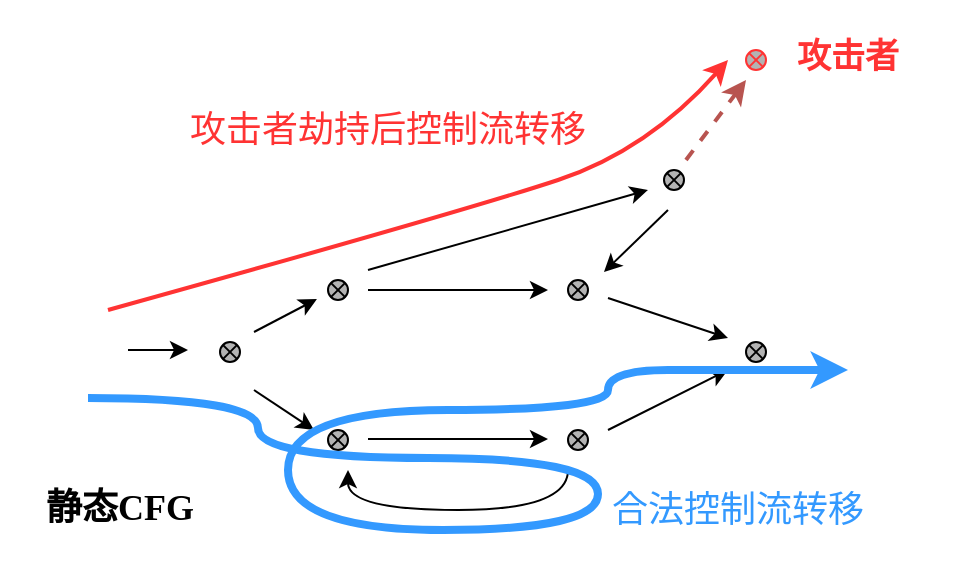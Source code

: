 <mxfile version="20.5.3" type="github">
  <diagram id="xxOz_vh-viqZZls2WlVO" name="Page-1">
    <mxGraphModel dx="1329" dy="491" grid="1" gridSize="10" guides="1" tooltips="1" connect="1" arrows="1" fold="1" page="1" pageScale="1" pageWidth="827" pageHeight="1169" math="0" shadow="0">
      <root>
        <mxCell id="0" />
        <mxCell id="1" parent="0" />
        <mxCell id="v0ePYlTC_sWRzD4rO0_P-1" value="" style="endArrow=classic;html=1;rounded=0;" edge="1" parent="1">
          <mxGeometry width="50" height="50" relative="1" as="geometry">
            <mxPoint x="50" y="250" as="sourcePoint" />
            <mxPoint x="80" y="250" as="targetPoint" />
          </mxGeometry>
        </mxCell>
        <mxCell id="v0ePYlTC_sWRzD4rO0_P-2" value="" style="verticalLabelPosition=bottom;verticalAlign=top;html=1;shape=mxgraph.flowchart.or;fillColor=#B3B3B3;" vertex="1" parent="1">
          <mxGeometry x="96" y="246" width="10" height="10" as="geometry" />
        </mxCell>
        <mxCell id="v0ePYlTC_sWRzD4rO0_P-8" value="" style="verticalLabelPosition=bottom;verticalAlign=top;html=1;shape=mxgraph.flowchart.or;fillColor=#B3B3B3;strokeColor=#FF3333;" vertex="1" parent="1">
          <mxGeometry x="359" y="100" width="10" height="10" as="geometry" />
        </mxCell>
        <mxCell id="v0ePYlTC_sWRzD4rO0_P-9" value="" style="verticalLabelPosition=bottom;verticalAlign=top;html=1;shape=mxgraph.flowchart.or;fillColor=#B3B3B3;" vertex="1" parent="1">
          <mxGeometry x="318" y="160" width="10" height="10" as="geometry" />
        </mxCell>
        <mxCell id="v0ePYlTC_sWRzD4rO0_P-11" value="" style="verticalLabelPosition=bottom;verticalAlign=top;html=1;shape=mxgraph.flowchart.or;fillColor=#B3B3B3;" vertex="1" parent="1">
          <mxGeometry x="359" y="246" width="10" height="10" as="geometry" />
        </mxCell>
        <mxCell id="v0ePYlTC_sWRzD4rO0_P-12" value="" style="verticalLabelPosition=bottom;verticalAlign=top;html=1;shape=mxgraph.flowchart.or;fillColor=#B3B3B3;" vertex="1" parent="1">
          <mxGeometry x="270" y="290" width="10" height="10" as="geometry" />
        </mxCell>
        <mxCell id="v0ePYlTC_sWRzD4rO0_P-13" value="" style="verticalLabelPosition=bottom;verticalAlign=top;html=1;shape=mxgraph.flowchart.or;fillColor=#B3B3B3;" vertex="1" parent="1">
          <mxGeometry x="270" y="215" width="10" height="10" as="geometry" />
        </mxCell>
        <mxCell id="v0ePYlTC_sWRzD4rO0_P-14" value="" style="verticalLabelPosition=bottom;verticalAlign=top;html=1;shape=mxgraph.flowchart.or;fillColor=#B3B3B3;" vertex="1" parent="1">
          <mxGeometry x="150" y="290" width="10" height="10" as="geometry" />
        </mxCell>
        <mxCell id="v0ePYlTC_sWRzD4rO0_P-15" value="" style="verticalLabelPosition=bottom;verticalAlign=top;html=1;shape=mxgraph.flowchart.or;fillColor=#B3B3B3;" vertex="1" parent="1">
          <mxGeometry x="150" y="215" width="10" height="10" as="geometry" />
        </mxCell>
        <mxCell id="v0ePYlTC_sWRzD4rO0_P-23" value="" style="endArrow=classic;html=1;rounded=0;entryX=0.145;entryY=0.855;entryDx=0;entryDy=0;entryPerimeter=0;" edge="1" parent="1">
          <mxGeometry width="50" height="50" relative="1" as="geometry">
            <mxPoint x="113" y="241" as="sourcePoint" />
            <mxPoint x="144.45" y="224.55" as="targetPoint" />
          </mxGeometry>
        </mxCell>
        <mxCell id="v0ePYlTC_sWRzD4rO0_P-30" value="" style="endArrow=classic;html=1;rounded=0;" edge="1" parent="1">
          <mxGeometry width="50" height="50" relative="1" as="geometry">
            <mxPoint x="113" y="270" as="sourcePoint" />
            <mxPoint x="143" y="290" as="targetPoint" />
          </mxGeometry>
        </mxCell>
        <mxCell id="v0ePYlTC_sWRzD4rO0_P-33" value="" style="endArrow=classic;html=1;rounded=0;" edge="1" parent="1">
          <mxGeometry width="50" height="50" relative="1" as="geometry">
            <mxPoint x="170" y="220" as="sourcePoint" />
            <mxPoint x="260" y="220" as="targetPoint" />
          </mxGeometry>
        </mxCell>
        <mxCell id="v0ePYlTC_sWRzD4rO0_P-34" value="" style="endArrow=classic;html=1;rounded=0;" edge="1" parent="1">
          <mxGeometry width="50" height="50" relative="1" as="geometry">
            <mxPoint x="170" y="294.5" as="sourcePoint" />
            <mxPoint x="260" y="294.5" as="targetPoint" />
          </mxGeometry>
        </mxCell>
        <mxCell id="v0ePYlTC_sWRzD4rO0_P-35" value="" style="endArrow=classic;html=1;rounded=0;edgeStyle=orthogonalEdgeStyle;curved=1;" edge="1" parent="1">
          <mxGeometry width="50" height="50" relative="1" as="geometry">
            <mxPoint x="270" y="310" as="sourcePoint" />
            <mxPoint x="160" y="310" as="targetPoint" />
            <Array as="points">
              <mxPoint x="270" y="330" />
              <mxPoint x="160" y="330" />
            </Array>
          </mxGeometry>
        </mxCell>
        <mxCell id="v0ePYlTC_sWRzD4rO0_P-38" value="" style="endArrow=classic;html=1;rounded=0;" edge="1" parent="1">
          <mxGeometry width="50" height="50" relative="1" as="geometry">
            <mxPoint x="170" y="210" as="sourcePoint" />
            <mxPoint x="310" y="170" as="targetPoint" />
          </mxGeometry>
        </mxCell>
        <mxCell id="v0ePYlTC_sWRzD4rO0_P-39" value="" style="endArrow=classic;html=1;rounded=0;" edge="1" parent="1">
          <mxGeometry width="50" height="50" relative="1" as="geometry">
            <mxPoint x="320" y="180" as="sourcePoint" />
            <mxPoint x="288" y="211" as="targetPoint" />
          </mxGeometry>
        </mxCell>
        <mxCell id="v0ePYlTC_sWRzD4rO0_P-40" value="" style="endArrow=classic;html=1;rounded=0;" edge="1" parent="1">
          <mxGeometry width="50" height="50" relative="1" as="geometry">
            <mxPoint x="290" y="224" as="sourcePoint" />
            <mxPoint x="350" y="244" as="targetPoint" />
          </mxGeometry>
        </mxCell>
        <mxCell id="v0ePYlTC_sWRzD4rO0_P-41" value="" style="endArrow=classic;html=1;rounded=0;" edge="1" parent="1">
          <mxGeometry width="50" height="50" relative="1" as="geometry">
            <mxPoint x="290" y="290" as="sourcePoint" />
            <mxPoint x="350" y="260" as="targetPoint" />
          </mxGeometry>
        </mxCell>
        <mxCell id="v0ePYlTC_sWRzD4rO0_P-52" value="" style="endArrow=classic;html=1;rounded=0;fillColor=#f8cecc;strokeColor=#b85450;dashed=1;strokeWidth=2;" edge="1" parent="1">
          <mxGeometry width="50" height="50" relative="1" as="geometry">
            <mxPoint x="329" y="155" as="sourcePoint" />
            <mxPoint x="359" y="115" as="targetPoint" />
          </mxGeometry>
        </mxCell>
        <mxCell id="v0ePYlTC_sWRzD4rO0_P-57" value="&lt;font size=&quot;1&quot; face=&quot;Courier New&quot; color=&quot;#ff3333&quot;&gt;&lt;b style=&quot;font-size: 17px;&quot;&gt;攻击者&lt;/b&gt;&lt;/font&gt;" style="whiteSpace=wrap;html=1;strokeColor=none;fillColor=none;" vertex="1" parent="1">
          <mxGeometry x="350" y="75" width="120" height="60" as="geometry" />
        </mxCell>
        <mxCell id="v0ePYlTC_sWRzD4rO0_P-58" value="" style="endArrow=classic;html=1;rounded=0;fontFamily=Courier New;fontSize=17;fontColor=#FF3333;edgeStyle=orthogonalEdgeStyle;curved=1;strokeColor=#3399FF;endFill=1;strokeWidth=4;" edge="1" parent="1">
          <mxGeometry width="50" height="50" relative="1" as="geometry">
            <mxPoint x="30" y="274" as="sourcePoint" />
            <mxPoint x="410" y="260" as="targetPoint" />
            <Array as="points">
              <mxPoint x="115" y="274" />
              <mxPoint x="115" y="304" />
              <mxPoint x="285" y="304" />
              <mxPoint x="285" y="340" />
              <mxPoint x="130" y="340" />
              <mxPoint x="130" y="280" />
              <mxPoint x="290" y="280" />
              <mxPoint x="290" y="260" />
              <mxPoint x="350" y="260" />
            </Array>
          </mxGeometry>
        </mxCell>
        <mxCell id="v0ePYlTC_sWRzD4rO0_P-63" value="&lt;font color=&quot;#000000&quot; size=&quot;1&quot; face=&quot;Lucida Console&quot;&gt;&lt;b style=&quot;font-size: 18px;&quot;&gt;静态CFG&lt;/b&gt;&lt;/font&gt;" style="whiteSpace=wrap;html=1;strokeColor=none;fontFamily=Courier New;fontSize=17;fontColor=#FF3333;fillColor=none;" vertex="1" parent="1">
          <mxGeometry x="-14" y="300" width="120" height="60" as="geometry" />
        </mxCell>
        <mxCell id="v0ePYlTC_sWRzD4rO0_P-64" value="&lt;font color=&quot;#3399ff&quot;&gt;合法控制流转移&lt;/font&gt;" style="whiteSpace=wrap;html=1;strokeColor=none;fontFamily=Lucida Console;fontSize=18;fontColor=#000000;fillColor=none;" vertex="1" parent="1">
          <mxGeometry x="290" y="300" width="130" height="60" as="geometry" />
        </mxCell>
        <mxCell id="v0ePYlTC_sWRzD4rO0_P-65" value="&lt;font color=&quot;#ff3333&quot;&gt;攻击者劫持后控制流转移&lt;/font&gt;" style="whiteSpace=wrap;html=1;strokeColor=none;fontFamily=Lucida Console;fontSize=18;fontColor=#000000;fillColor=none;" vertex="1" parent="1">
          <mxGeometry x="80" y="110" width="200" height="60" as="geometry" />
        </mxCell>
        <mxCell id="v0ePYlTC_sWRzD4rO0_P-75" value="" style="curved=1;endArrow=classic;html=1;rounded=0;strokeColor=#FF3333;strokeWidth=2;fontFamily=Lucida Console;fontSize=18;fontColor=#FF3333;entryX=0;entryY=0.5;entryDx=0;entryDy=0;" edge="1" parent="1" target="v0ePYlTC_sWRzD4rO0_P-57">
          <mxGeometry width="50" height="50" relative="1" as="geometry">
            <mxPoint x="40" y="230" as="sourcePoint" />
            <mxPoint x="230" y="110" as="targetPoint" />
            <Array as="points">
              <mxPoint x="220" y="180" />
              <mxPoint x="310" y="150" />
            </Array>
          </mxGeometry>
        </mxCell>
      </root>
    </mxGraphModel>
  </diagram>
</mxfile>
